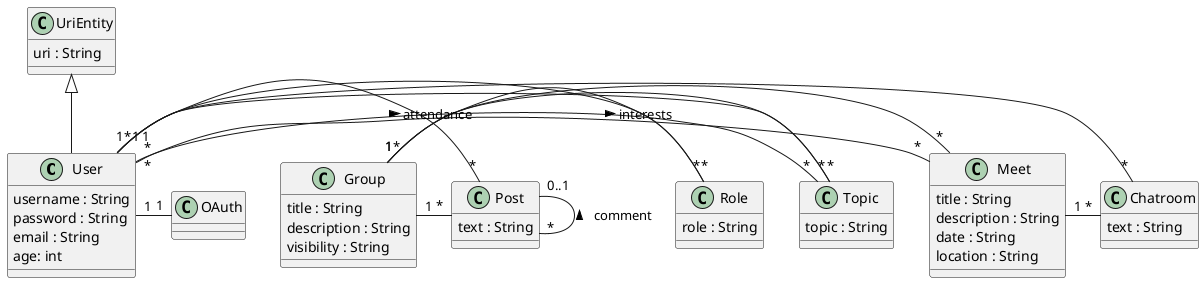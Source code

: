 @startuml

class User extends UriEntity {
  username : String
  password : String
  email : String
  age: int

}
class OAuth{
}
class Group {
    title : String
    description : String
    visibility : String
}

class Topic {
     topic : String
}

class Role {
     role : String
}

class Post {
     text : String
}

class Chatroom {
     text : String
}

class UriEntity {
  uri : String
}

class Meet {
    title : String
    description : String
    date : String
    location : String

}

User "1" --right-- "*" Chatroom
Meet "1" --right-- "*" Chatroom
User "*" --right-- "*" Topic
Group "*" --right-- "*" Topic
Group "1" --right-- "*" Role
User "1" --right-- "*" Role
User "1" --right-- "1" OAuth
Post "0..1" --right-- "*" Post : comment <
User "*" --right-- "*" Topic : interests >
User "1" --right-- "*" Post
Group "1" --right-- "*" Post
Group "1" --right-- "*" Meet
User "*" --right-- "*" Meet : attendance >

@enduml
